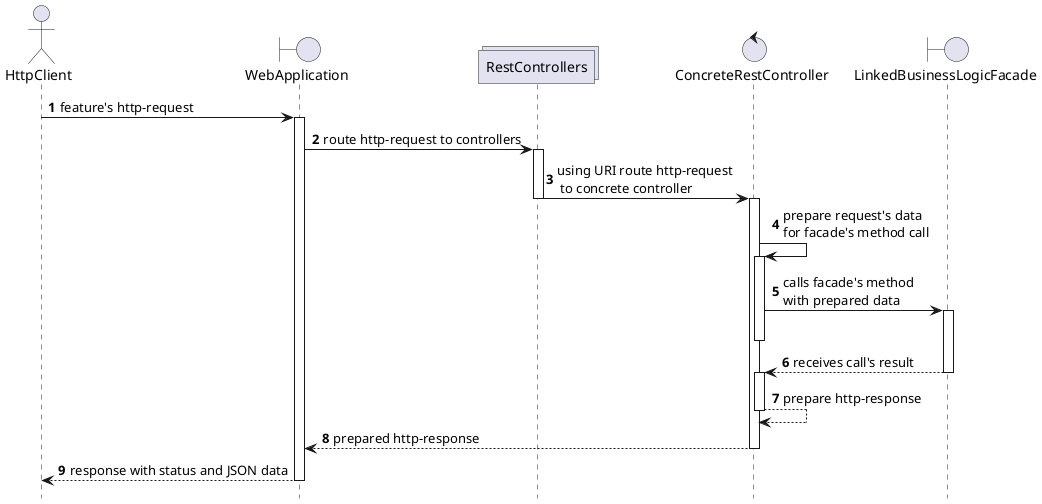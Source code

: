 @startuml

hide footbox
autonumber
actor HttpClient as client
boundary WebApplication as gate
collections RestControllers as controllers
control ConcreteRestController as controller
boundary LinkedBusinessLogicFacade as facade

client -> gate: feature's http-request
activate gate
gate -> controllers: route http-request to controllers
activate controllers
controllers->controller: using URI route http-request\n to concrete controller
deactivate controllers
activate controller
controller->controller: prepare request's data\nfor facade's method call
activate controller
controller->facade: calls facade's method\nwith prepared data
activate facade
deactivate controller
facade-->controller: receives call's result
deactivate facade
activate controller
controller--> controller: prepare http-response
deactivate controller
controller-->gate : prepared http-response
deactivate controller
gate --> client: response with status and JSON data
deactivate gate

@enduml